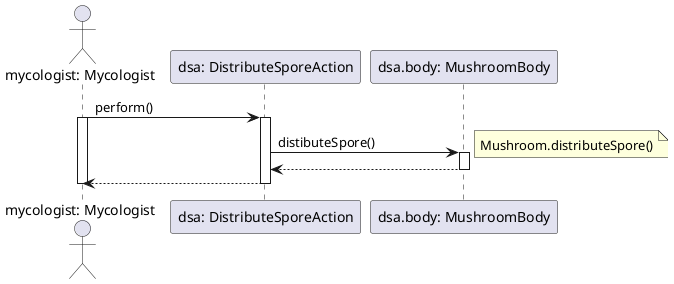 @startuml Distribute Spore Action
actor "mycologist: Mycologist" as mycologist 
participant "dsa: DistributeSporeAction" as dsa
participant "dsa.body: MushroomBody" as mb

mycologist -> dsa: perform()
activate mycologist
activate dsa

dsa -> mb: distibuteSpore()
activate mb

note right: Mushroom.distributeSpore()

mb --> dsa 
deactivate mb

mycologist <-- dsa
deactivate dsa
deactivate mycologist


@enduml
